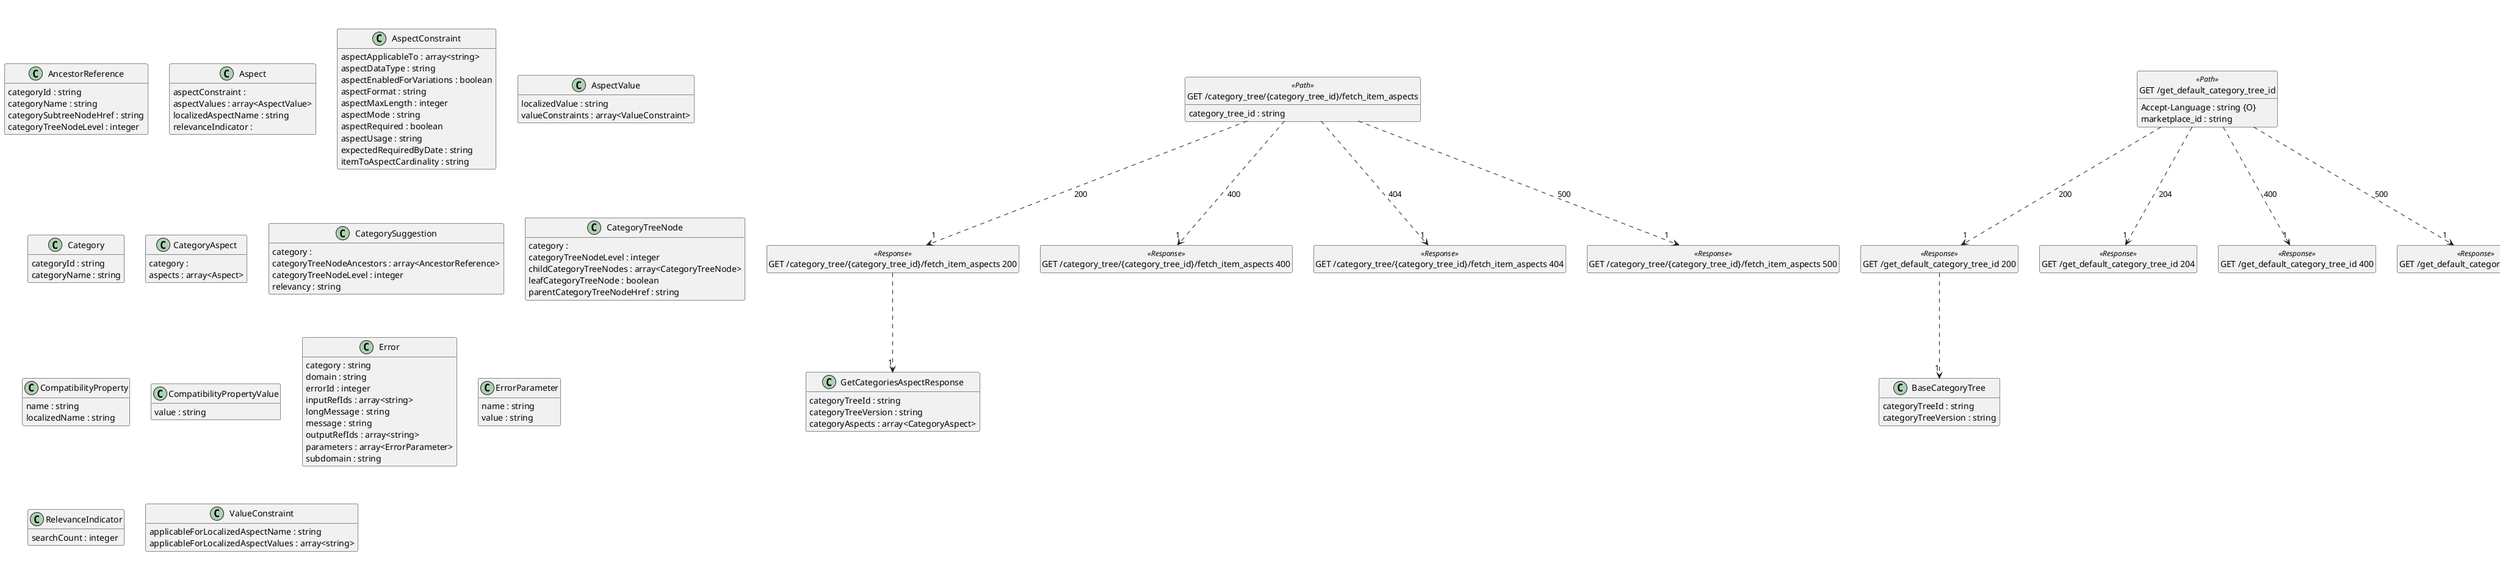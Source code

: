 @startuml OpenApi Type diagram

hide <<Path>> circle
hide <<Response>> circle
hide <<Parameter>> circle
hide empty methods
hide empty fields
set namespaceSeparator none

title Taxonomy API v1.0.0
footer OpenApi Type diagram - futurum.openapi-to-plantuml
class "GET /category_tree/{category_tree_id}/fetch_item_aspects" <<Path>> {
{field} category_tree_id : string
}

class "GET /category_tree/{category_tree_id}/fetch_item_aspects 200" <<Response>> { }
class "GET /category_tree/{category_tree_id}/fetch_item_aspects 400" <<Response>> { }
class "GET /category_tree/{category_tree_id}/fetch_item_aspects 404" <<Response>> { }
class "GET /category_tree/{category_tree_id}/fetch_item_aspects 500" <<Response>> { }
class "GET /get_default_category_tree_id" <<Path>> {
{field} Accept-Language : string {O}
{field} marketplace_id : string
}

class "GET /get_default_category_tree_id 200" <<Response>> { }
class "GET /get_default_category_tree_id 204" <<Response>> { }
class "GET /get_default_category_tree_id 400" <<Response>> { }
class "GET /get_default_category_tree_id 500" <<Response>> { }
class "GET /category_tree/{category_tree_id}" <<Path>> {
{field} category_tree_id : string
}

class "GET /category_tree/{category_tree_id} 200" <<Response>> { }
class "GET /category_tree/{category_tree_id} 400" <<Response>> { }
class "GET /category_tree/{category_tree_id} 404" <<Response>> { }
class "GET /category_tree/{category_tree_id} 500" <<Response>> { }
class "GET /category_tree/{category_tree_id}/get_category_subtree" <<Path>> {
{field} category_id : string
{field} category_tree_id : string
}

class "GET /category_tree/{category_tree_id}/get_category_subtree 200" <<Response>> { }
class "GET /category_tree/{category_tree_id}/get_category_subtree 400" <<Response>> { }
class "GET /category_tree/{category_tree_id}/get_category_subtree 404" <<Response>> { }
class "GET /category_tree/{category_tree_id}/get_category_subtree 500" <<Response>> { }
class "GET /category_tree/{category_tree_id}/get_category_suggestions" <<Path>> {
{field} category_tree_id : string
{field} q : string
}

class "GET /category_tree/{category_tree_id}/get_category_suggestions 200" <<Response>> { }
class "GET /category_tree/{category_tree_id}/get_category_suggestions 204" <<Response>> { }
class "GET /category_tree/{category_tree_id}/get_category_suggestions 400" <<Response>> { }
class "GET /category_tree/{category_tree_id}/get_category_suggestions 404" <<Response>> { }
class "GET /category_tree/{category_tree_id}/get_category_suggestions 500" <<Response>> { }
class "GET /category_tree/{category_tree_id}/get_item_aspects_for_category" <<Path>> {
{field} category_id : string
{field} category_tree_id : string
}

class "GET /category_tree/{category_tree_id}/get_item_aspects_for_category 200" <<Response>> { }
class "GET /category_tree/{category_tree_id}/get_item_aspects_for_category 204" <<Response>> { }
class "GET /category_tree/{category_tree_id}/get_item_aspects_for_category 400" <<Response>> { }
class "GET /category_tree/{category_tree_id}/get_item_aspects_for_category 404" <<Response>> { }
class "GET /category_tree/{category_tree_id}/get_item_aspects_for_category 500" <<Response>> { }
class "GET /category_tree/{category_tree_id}/get_compatibility_properties" <<Path>> {
{field} category_tree_id : string
{field} category_id : string
}

class "GET /category_tree/{category_tree_id}/get_compatibility_properties 200" <<Response>> { }
class "GET /category_tree/{category_tree_id}/get_compatibility_properties 204" <<Response>> { }
class "GET /category_tree/{category_tree_id}/get_compatibility_properties 400" <<Response>> { }
class "GET /category_tree/{category_tree_id}/get_compatibility_properties 404" <<Response>> { }
class "GET /category_tree/{category_tree_id}/get_compatibility_properties 500" <<Response>> { }
class "GET /category_tree/{category_tree_id}/get_compatibility_property_values" <<Path>> {
{field} category_tree_id : string
{field} compatibility_property : string
{field} category_id : string
{field} filter : string {O}
}

class "GET /category_tree/{category_tree_id}/get_compatibility_property_values 200" <<Response>> { }
class "GET /category_tree/{category_tree_id}/get_compatibility_property_values 204" <<Response>> { }
class "GET /category_tree/{category_tree_id}/get_compatibility_property_values 400" <<Response>> { }
class "GET /category_tree/{category_tree_id}/get_compatibility_property_values 404" <<Response>> { }
class "GET /category_tree/{category_tree_id}/get_compatibility_property_values 500" <<Response>> { }
class "AncestorReference" {
{field} categoryId : string
{field} categoryName : string
{field} categorySubtreeNodeHref : string
{field} categoryTreeNodeLevel : integer
}

class "Aspect" {
{field} aspectConstraint : 
{field} aspectValues : array<AspectValue>
{field} localizedAspectName : string
{field} relevanceIndicator : 
}

class "AspectConstraint" {
{field} aspectApplicableTo : array<string>
{field} aspectDataType : string
{field} aspectEnabledForVariations : boolean
{field} aspectFormat : string
{field} aspectMaxLength : integer
{field} aspectMode : string
{field} aspectRequired : boolean
{field} aspectUsage : string
{field} expectedRequiredByDate : string
{field} itemToAspectCardinality : string
}

class "AspectMetadata" {
{field} aspects : array<Aspect>
}

class "AspectValue" {
{field} localizedValue : string
{field} valueConstraints : array<ValueConstraint>
}

class "BaseCategoryTree" {
{field} categoryTreeId : string
{field} categoryTreeVersion : string
}

class "Category" {
{field} categoryId : string
{field} categoryName : string
}

class "CategoryAspect" {
{field} category : 
{field} aspects : array<Aspect>
}

class "CategorySubtree" {
{field} categorySubtreeNode : 
{field} categoryTreeId : string
{field} categoryTreeVersion : string
}

class "CategorySuggestion" {
{field} category : 
{field} categoryTreeNodeAncestors : array<AncestorReference>
{field} categoryTreeNodeLevel : integer
{field} relevancy : string
}

class "CategorySuggestionResponse" {
{field} categorySuggestions : array<CategorySuggestion>
{field} categoryTreeId : string
{field} categoryTreeVersion : string
}

class "CategoryTree" {
{field} applicableMarketplaceIds : array<string>
{field} categoryTreeId : string
{field} categoryTreeVersion : string
{field} rootCategoryNode : 
}

class "CategoryTreeNode" {
{field} category : 
{field} categoryTreeNodeLevel : integer
{field} childCategoryTreeNodes : array<CategoryTreeNode>
{field} leafCategoryTreeNode : boolean
{field} parentCategoryTreeNodeHref : string
}

class "CompatibilityProperty" {
{field} name : string
{field} localizedName : string
}

class "CompatibilityPropertyValue" {
{field} value : string
}

class "Error" {
{field} category : string
{field} domain : string
{field} errorId : integer
{field} inputRefIds : array<string>
{field} longMessage : string
{field} message : string
{field} outputRefIds : array<string>
{field} parameters : array<ErrorParameter>
{field} subdomain : string
}

class "ErrorParameter" {
{field} name : string
{field} value : string
}

class "GetCategoriesAspectResponse" {
{field} categoryTreeId : string
{field} categoryTreeVersion : string
{field} categoryAspects : array<CategoryAspect>
}

class "GetCompatibilityMetadataResponse" {
{field} compatibilityProperties : array<CompatibilityProperty>
}

class "GetCompatibilityPropertyValuesResponse" {
{field} compatibilityPropertyValues : array<CompatibilityPropertyValue>
}

class "RelevanceIndicator" {
{field} searchCount : integer
}

class "ValueConstraint" {
{field} applicableForLocalizedAspectName : string
{field} applicableForLocalizedAspectValues : array<string>
}

"GET /category_tree/{category_tree_id}/fetch_item_aspects" ..> "1" "GET /category_tree/{category_tree_id}/fetch_item_aspects 200" : "200"
"GET /category_tree/{category_tree_id}/fetch_item_aspects 200" ..> "1" "GetCategoriesAspectResponse"
"GET /category_tree/{category_tree_id}/fetch_item_aspects" ..> "1" "GET /category_tree/{category_tree_id}/fetch_item_aspects 400" : "400"
"GET /category_tree/{category_tree_id}/fetch_item_aspects" ..> "1" "GET /category_tree/{category_tree_id}/fetch_item_aspects 404" : "404"
"GET /category_tree/{category_tree_id}/fetch_item_aspects" ..> "1" "GET /category_tree/{category_tree_id}/fetch_item_aspects 500" : "500"
"GET /get_default_category_tree_id" ..> "1" "GET /get_default_category_tree_id 200" : "200"
"GET /get_default_category_tree_id 200" ..> "1" "BaseCategoryTree"
"GET /get_default_category_tree_id" ..> "1" "GET /get_default_category_tree_id 204" : "204"
"GET /get_default_category_tree_id" ..> "1" "GET /get_default_category_tree_id 400" : "400"
"GET /get_default_category_tree_id" ..> "1" "GET /get_default_category_tree_id 500" : "500"
"GET /category_tree/{category_tree_id}" ..> "1" "GET /category_tree/{category_tree_id} 200" : "200"
"GET /category_tree/{category_tree_id} 200" ..> "1" "CategoryTree"
"GET /category_tree/{category_tree_id}" ..> "1" "GET /category_tree/{category_tree_id} 400" : "400"
"GET /category_tree/{category_tree_id}" ..> "1" "GET /category_tree/{category_tree_id} 404" : "404"
"GET /category_tree/{category_tree_id}" ..> "1" "GET /category_tree/{category_tree_id} 500" : "500"
"GET /category_tree/{category_tree_id}/get_category_subtree" ..> "1" "GET /category_tree/{category_tree_id}/get_category_subtree 200" : "200"
"GET /category_tree/{category_tree_id}/get_category_subtree 200" ..> "1" "CategorySubtree"
"GET /category_tree/{category_tree_id}/get_category_subtree" ..> "1" "GET /category_tree/{category_tree_id}/get_category_subtree 400" : "400"
"GET /category_tree/{category_tree_id}/get_category_subtree" ..> "1" "GET /category_tree/{category_tree_id}/get_category_subtree 404" : "404"
"GET /category_tree/{category_tree_id}/get_category_subtree" ..> "1" "GET /category_tree/{category_tree_id}/get_category_subtree 500" : "500"
"GET /category_tree/{category_tree_id}/get_category_suggestions" ..> "1" "GET /category_tree/{category_tree_id}/get_category_suggestions 200" : "200"
"GET /category_tree/{category_tree_id}/get_category_suggestions 200" ..> "1" "CategorySuggestionResponse"
"GET /category_tree/{category_tree_id}/get_category_suggestions" ..> "1" "GET /category_tree/{category_tree_id}/get_category_suggestions 204" : "204"
"GET /category_tree/{category_tree_id}/get_category_suggestions" ..> "1" "GET /category_tree/{category_tree_id}/get_category_suggestions 400" : "400"
"GET /category_tree/{category_tree_id}/get_category_suggestions" ..> "1" "GET /category_tree/{category_tree_id}/get_category_suggestions 404" : "404"
"GET /category_tree/{category_tree_id}/get_category_suggestions" ..> "1" "GET /category_tree/{category_tree_id}/get_category_suggestions 500" : "500"
"GET /category_tree/{category_tree_id}/get_item_aspects_for_category" ..> "1" "GET /category_tree/{category_tree_id}/get_item_aspects_for_category 200" : "200"
"GET /category_tree/{category_tree_id}/get_item_aspects_for_category 200" ..> "1" "AspectMetadata"
"GET /category_tree/{category_tree_id}/get_item_aspects_for_category" ..> "1" "GET /category_tree/{category_tree_id}/get_item_aspects_for_category 204" : "204"
"GET /category_tree/{category_tree_id}/get_item_aspects_for_category" ..> "1" "GET /category_tree/{category_tree_id}/get_item_aspects_for_category 400" : "400"
"GET /category_tree/{category_tree_id}/get_item_aspects_for_category" ..> "1" "GET /category_tree/{category_tree_id}/get_item_aspects_for_category 404" : "404"
"GET /category_tree/{category_tree_id}/get_item_aspects_for_category" ..> "1" "GET /category_tree/{category_tree_id}/get_item_aspects_for_category 500" : "500"
"GET /category_tree/{category_tree_id}/get_compatibility_properties" ..> "1" "GET /category_tree/{category_tree_id}/get_compatibility_properties 200" : "200"
"GET /category_tree/{category_tree_id}/get_compatibility_properties 200" ..> "1" "GetCompatibilityMetadataResponse"
"GET /category_tree/{category_tree_id}/get_compatibility_properties" ..> "1" "GET /category_tree/{category_tree_id}/get_compatibility_properties 204" : "204"
"GET /category_tree/{category_tree_id}/get_compatibility_properties" ..> "1" "GET /category_tree/{category_tree_id}/get_compatibility_properties 400" : "400"
"GET /category_tree/{category_tree_id}/get_compatibility_properties" ..> "1" "GET /category_tree/{category_tree_id}/get_compatibility_properties 404" : "404"
"GET /category_tree/{category_tree_id}/get_compatibility_properties" ..> "1" "GET /category_tree/{category_tree_id}/get_compatibility_properties 500" : "500"
"GET /category_tree/{category_tree_id}/get_compatibility_property_values" ..> "1" "GET /category_tree/{category_tree_id}/get_compatibility_property_values 200" : "200"
"GET /category_tree/{category_tree_id}/get_compatibility_property_values 200" ..> "1" "GetCompatibilityPropertyValuesResponse"
"GET /category_tree/{category_tree_id}/get_compatibility_property_values" ..> "1" "GET /category_tree/{category_tree_id}/get_compatibility_property_values 204" : "204"
"GET /category_tree/{category_tree_id}/get_compatibility_property_values" ..> "1" "GET /category_tree/{category_tree_id}/get_compatibility_property_values 400" : "400"
"GET /category_tree/{category_tree_id}/get_compatibility_property_values" ..> "1" "GET /category_tree/{category_tree_id}/get_compatibility_property_values 404" : "404"
"GET /category_tree/{category_tree_id}/get_compatibility_property_values" ..> "1" "GET /category_tree/{category_tree_id}/get_compatibility_property_values 500" : "500"


@enduml